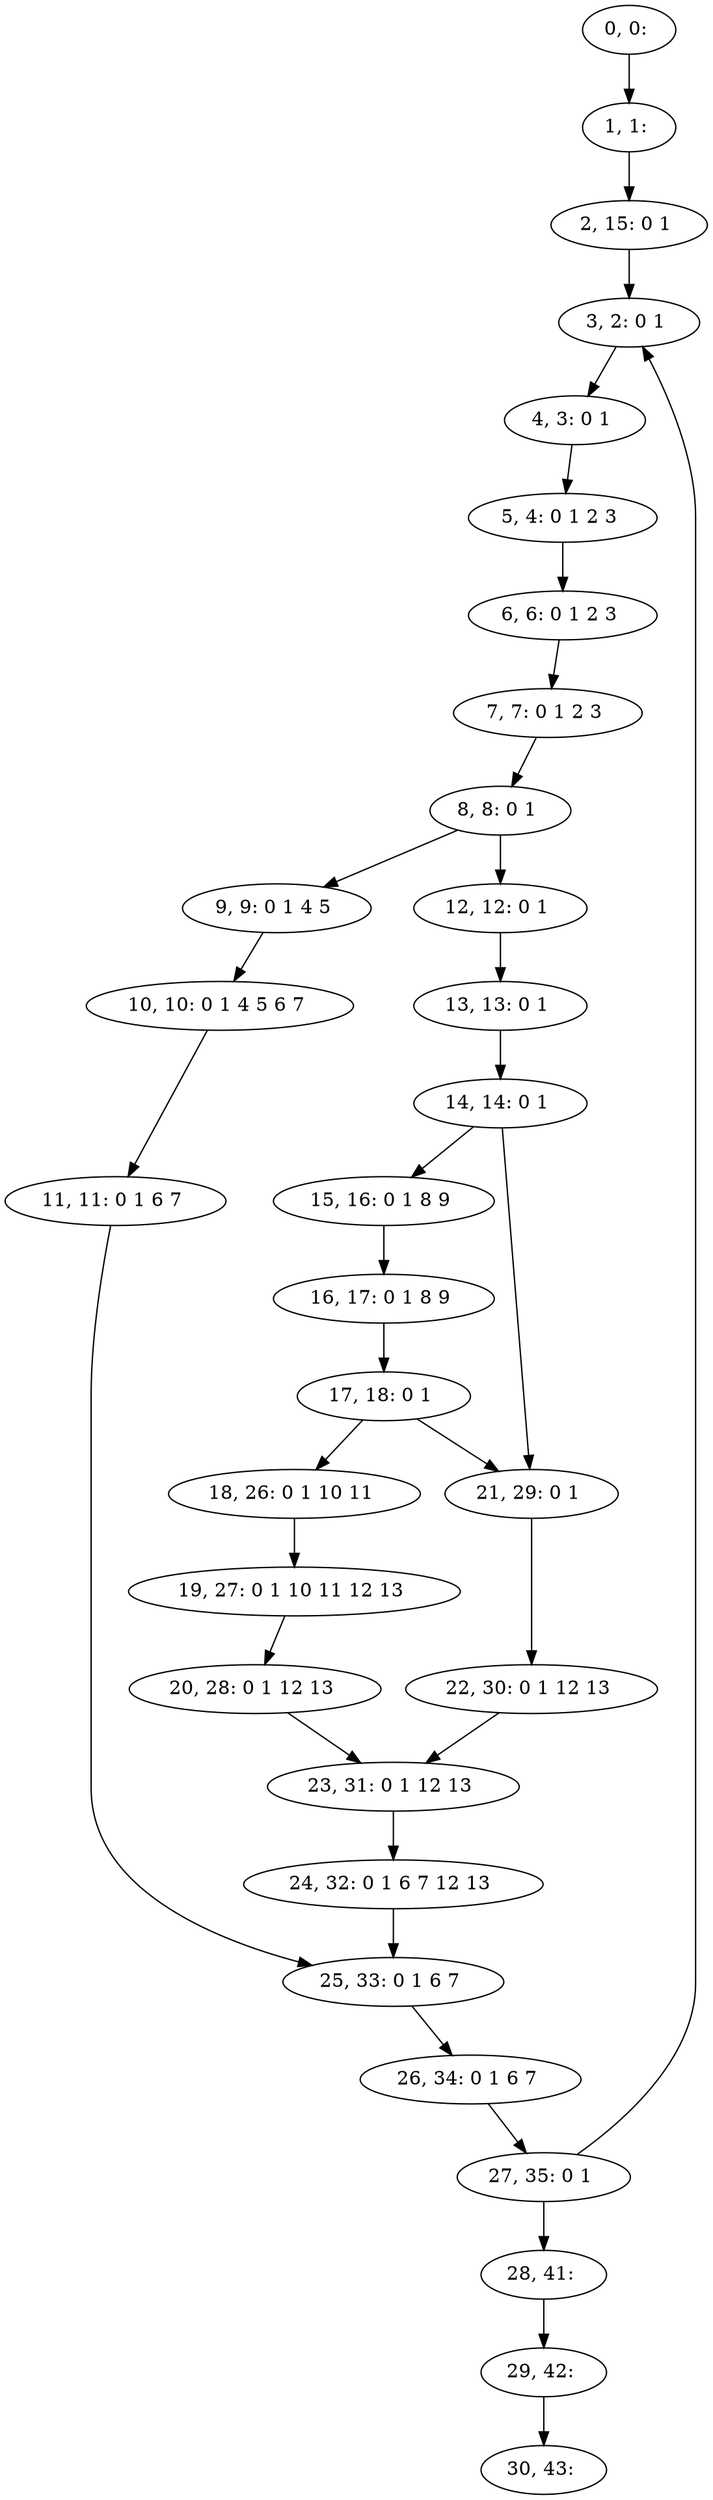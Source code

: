 digraph G {
0[label="0, 0: "];
1[label="1, 1: "];
2[label="2, 15: 0 1 "];
3[label="3, 2: 0 1 "];
4[label="4, 3: 0 1 "];
5[label="5, 4: 0 1 2 3 "];
6[label="6, 6: 0 1 2 3 "];
7[label="7, 7: 0 1 2 3 "];
8[label="8, 8: 0 1 "];
9[label="9, 9: 0 1 4 5 "];
10[label="10, 10: 0 1 4 5 6 7 "];
11[label="11, 11: 0 1 6 7 "];
12[label="12, 12: 0 1 "];
13[label="13, 13: 0 1 "];
14[label="14, 14: 0 1 "];
15[label="15, 16: 0 1 8 9 "];
16[label="16, 17: 0 1 8 9 "];
17[label="17, 18: 0 1 "];
18[label="18, 26: 0 1 10 11 "];
19[label="19, 27: 0 1 10 11 12 13 "];
20[label="20, 28: 0 1 12 13 "];
21[label="21, 29: 0 1 "];
22[label="22, 30: 0 1 12 13 "];
23[label="23, 31: 0 1 12 13 "];
24[label="24, 32: 0 1 6 7 12 13 "];
25[label="25, 33: 0 1 6 7 "];
26[label="26, 34: 0 1 6 7 "];
27[label="27, 35: 0 1 "];
28[label="28, 41: "];
29[label="29, 42: "];
30[label="30, 43: "];
0->1 ;
1->2 ;
2->3 ;
3->4 ;
4->5 ;
5->6 ;
6->7 ;
7->8 ;
8->9 ;
8->12 ;
9->10 ;
10->11 ;
11->25 ;
12->13 ;
13->14 ;
14->15 ;
14->21 ;
15->16 ;
16->17 ;
17->18 ;
17->21 ;
18->19 ;
19->20 ;
20->23 ;
21->22 ;
22->23 ;
23->24 ;
24->25 ;
25->26 ;
26->27 ;
27->28 ;
27->3 ;
28->29 ;
29->30 ;
}
